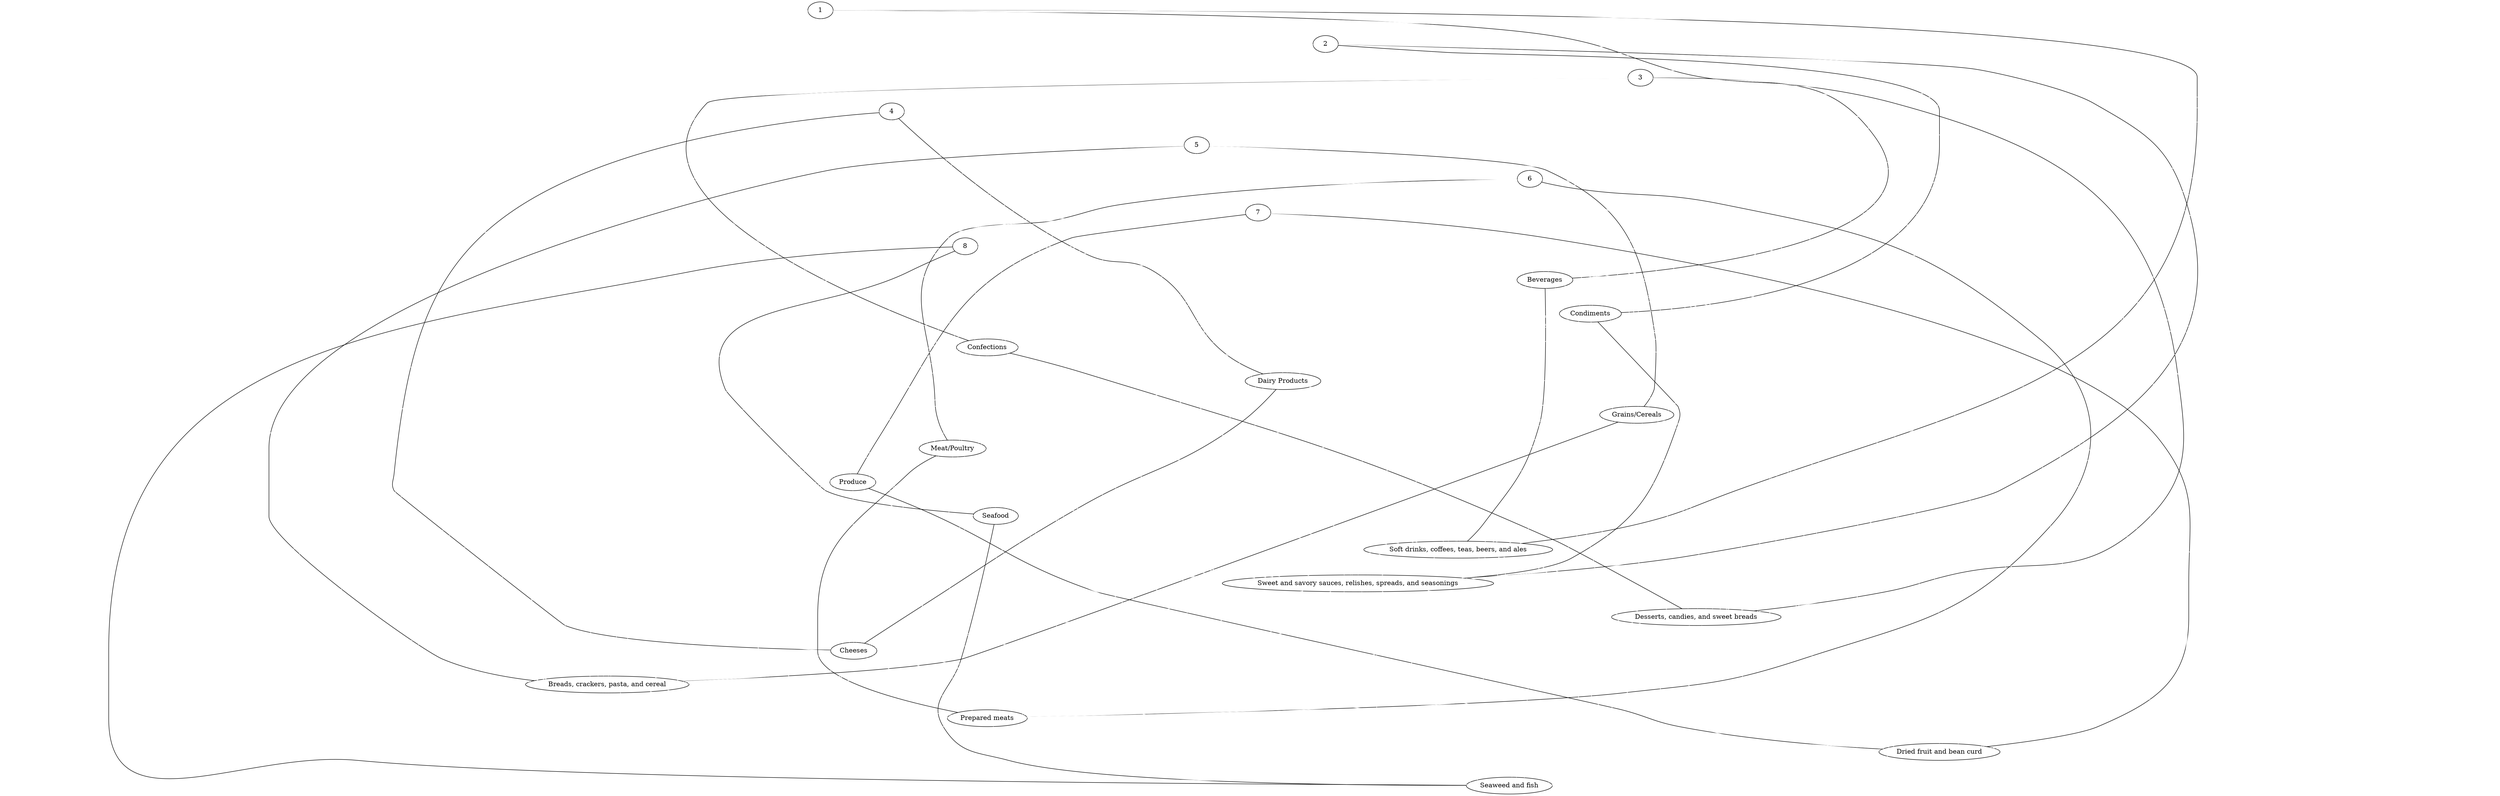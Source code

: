 strict graph "" {
1;
2;
3;
4;
5;
6;
7;
8;
Beverages;
Condiments;
Confections;
"Dairy Products";
"Grains/Cereals";
"Meat/Poultry";
Produce;
Seafood;
"Soft drinks, coffees, teas, beers, and ales";
"Sweet and savory sauces, relishes, spreads, and seasonings";
"Desserts, candies, and sweet breads";
Cheeses;
"Breads, crackers, pasta, and cereal";
"Prepared meats";
"Dried fruit and bean curd";
"Seaweed and fish";
1 -- 2  [color=white];
1 -- 3  [color=white];
1 -- 4  [color=white];
1 -- 5  [color=white];
1 -- 6  [color=white];
1 -- 7  [color=white];
1 -- 8  [color=white];
1 -- Beverages  [color=black];
1 -- Condiments  [color=white];
1 -- Confections  [color=white];
1 -- "Dairy Products"  [color=white];
1 -- "Grains/Cereals"  [color=white];
1 -- "Meat/Poultry"  [color=white];
1 -- Produce  [color=white];
1 -- Seafood  [color=white];
1 -- "Soft drinks, coffees, teas, beers, and ales"  [color=black];
1 -- "Sweet and savory sauces, relishes, spreads, and seasonings"  [color=white];
1 -- "Desserts, candies, and sweet breads"  [color=white];
1 -- Cheeses  [color=white];
1 -- "Breads, crackers, pasta, and cereal"  [color=white];
1 -- "Prepared meats"  [color=white];
1 -- "Dried fruit and bean curd"  [color=white];
1 -- "Seaweed and fish"  [color=white];
2 -- 3  [color=white];
2 -- 4  [color=white];
2 -- 5  [color=white];
2 -- 6  [color=white];
2 -- 7  [color=white];
2 -- 8  [color=white];
2 -- Beverages  [color=white];
2 -- Condiments  [color=black];
2 -- Confections  [color=white];
2 -- "Dairy Products"  [color=white];
2 -- "Grains/Cereals"  [color=white];
2 -- "Meat/Poultry"  [color=white];
2 -- Produce  [color=white];
2 -- Seafood  [color=white];
2 -- "Soft drinks, coffees, teas, beers, and ales"  [color=white];
2 -- "Sweet and savory sauces, relishes, spreads, and seasonings"  [color=black];
2 -- "Desserts, candies, and sweet breads"  [color=white];
2 -- Cheeses  [color=white];
2 -- "Breads, crackers, pasta, and cereal"  [color=white];
2 -- "Prepared meats"  [color=white];
2 -- "Dried fruit and bean curd"  [color=white];
2 -- "Seaweed and fish"  [color=white];
3 -- 4  [color=white];
3 -- 5  [color=white];
3 -- 6  [color=white];
3 -- 7  [color=white];
3 -- 8  [color=white];
3 -- Beverages  [color=white];
3 -- Condiments  [color=white];
3 -- Confections  [color=black];
3 -- "Dairy Products"  [color=white];
3 -- "Grains/Cereals"  [color=white];
3 -- "Meat/Poultry"  [color=white];
3 -- Produce  [color=white];
3 -- Seafood  [color=white];
3 -- "Soft drinks, coffees, teas, beers, and ales"  [color=white];
3 -- "Sweet and savory sauces, relishes, spreads, and seasonings"  [color=white];
3 -- "Desserts, candies, and sweet breads"  [color=black];
3 -- Cheeses  [color=white];
3 -- "Breads, crackers, pasta, and cereal"  [color=white];
3 -- "Prepared meats"  [color=white];
3 -- "Dried fruit and bean curd"  [color=white];
3 -- "Seaweed and fish"  [color=white];
4 -- 5  [color=white];
4 -- 6  [color=white];
4 -- 7  [color=white];
4 -- 8  [color=white];
4 -- Beverages  [color=white];
4 -- Condiments  [color=white];
4 -- Confections  [color=white];
4 -- "Dairy Products"  [color=black];
4 -- "Grains/Cereals"  [color=white];
4 -- "Meat/Poultry"  [color=white];
4 -- Produce  [color=white];
4 -- Seafood  [color=white];
4 -- "Soft drinks, coffees, teas, beers, and ales"  [color=white];
4 -- "Sweet and savory sauces, relishes, spreads, and seasonings"  [color=white];
4 -- "Desserts, candies, and sweet breads"  [color=white];
4 -- Cheeses  [color=black];
4 -- "Breads, crackers, pasta, and cereal"  [color=white];
4 -- "Prepared meats"  [color=white];
4 -- "Dried fruit and bean curd"  [color=white];
4 -- "Seaweed and fish"  [color=white];
5 -- 6  [color=white];
5 -- 7  [color=white];
5 -- 8  [color=white];
5 -- Beverages  [color=white];
5 -- Condiments  [color=white];
5 -- Confections  [color=white];
5 -- "Dairy Products"  [color=white];
5 -- "Grains/Cereals"  [color=black];
5 -- "Meat/Poultry"  [color=white];
5 -- Produce  [color=white];
5 -- Seafood  [color=white];
5 -- "Soft drinks, coffees, teas, beers, and ales"  [color=white];
5 -- "Sweet and savory sauces, relishes, spreads, and seasonings"  [color=white];
5 -- "Desserts, candies, and sweet breads"  [color=white];
5 -- Cheeses  [color=white];
5 -- "Breads, crackers, pasta, and cereal"  [color=black];
5 -- "Prepared meats"  [color=white];
5 -- "Dried fruit and bean curd"  [color=white];
5 -- "Seaweed and fish"  [color=white];
6 -- 7  [color=white];
6 -- 8  [color=white];
6 -- Beverages  [color=white];
6 -- Condiments  [color=white];
6 -- Confections  [color=white];
6 -- "Dairy Products"  [color=white];
6 -- "Grains/Cereals"  [color=white];
6 -- "Meat/Poultry"  [color=black];
6 -- Produce  [color=white];
6 -- Seafood  [color=white];
6 -- "Soft drinks, coffees, teas, beers, and ales"  [color=white];
6 -- "Sweet and savory sauces, relishes, spreads, and seasonings"  [color=white];
6 -- "Desserts, candies, and sweet breads"  [color=white];
6 -- Cheeses  [color=white];
6 -- "Breads, crackers, pasta, and cereal"  [color=white];
6 -- "Prepared meats"  [color=black];
6 -- "Dried fruit and bean curd"  [color=white];
6 -- "Seaweed and fish"  [color=white];
7 -- 8  [color=white];
7 -- Beverages  [color=white];
7 -- Condiments  [color=white];
7 -- Confections  [color=white];
7 -- "Dairy Products"  [color=white];
7 -- "Grains/Cereals"  [color=white];
7 -- "Meat/Poultry"  [color=white];
7 -- Produce  [color=black];
7 -- Seafood  [color=white];
7 -- "Soft drinks, coffees, teas, beers, and ales"  [color=white];
7 -- "Sweet and savory sauces, relishes, spreads, and seasonings"  [color=white];
7 -- "Desserts, candies, and sweet breads"  [color=white];
7 -- Cheeses  [color=white];
7 -- "Breads, crackers, pasta, and cereal"  [color=white];
7 -- "Prepared meats"  [color=white];
7 -- "Dried fruit and bean curd"  [color=black];
7 -- "Seaweed and fish"  [color=white];
8 -- Beverages  [color=white];
8 -- Condiments  [color=white];
8 -- Confections  [color=white];
8 -- "Dairy Products"  [color=white];
8 -- "Grains/Cereals"  [color=white];
8 -- "Meat/Poultry"  [color=white];
8 -- Produce  [color=white];
8 -- Seafood  [color=black];
8 -- "Soft drinks, coffees, teas, beers, and ales"  [color=white];
8 -- "Sweet and savory sauces, relishes, spreads, and seasonings"  [color=white];
8 -- "Desserts, candies, and sweet breads"  [color=white];
8 -- Cheeses  [color=white];
8 -- "Breads, crackers, pasta, and cereal"  [color=white];
8 -- "Prepared meats"  [color=white];
8 -- "Dried fruit and bean curd"  [color=white];
8 -- "Seaweed and fish"  [color=black];
Beverages -- Condiments  [color=white];
Beverages -- Confections  [color=white];
Beverages -- "Dairy Products"  [color=white];
Beverages -- "Grains/Cereals"  [color=white];
Beverages -- "Meat/Poultry"  [color=white];
Beverages -- Produce  [color=white];
Beverages -- Seafood  [color=white];
Beverages -- "Soft drinks, coffees, teas, beers, and ales"  [color=black];
Beverages -- "Sweet and savory sauces, relishes, spreads, and seasonings"  [color=white];
Beverages -- "Desserts, candies, and sweet breads"  [color=white];
Beverages -- Cheeses  [color=white];
Beverages -- "Breads, crackers, pasta, and cereal"  [color=white];
Beverages -- "Prepared meats"  [color=white];
Beverages -- "Dried fruit and bean curd"  [color=white];
Beverages -- "Seaweed and fish"  [color=white];
Condiments -- Confections  [color=white];
Condiments -- "Dairy Products"  [color=white];
Condiments -- "Grains/Cereals"  [color=white];
Condiments -- "Meat/Poultry"  [color=white];
Condiments -- Produce  [color=white];
Condiments -- Seafood  [color=white];
Condiments -- "Soft drinks, coffees, teas, beers, and ales"  [color=white];
Condiments -- "Sweet and savory sauces, relishes, spreads, and seasonings"  [color=black];
Condiments -- "Desserts, candies, and sweet breads"  [color=white];
Condiments -- Cheeses  [color=white];
Condiments -- "Breads, crackers, pasta, and cereal"  [color=white];
Condiments -- "Prepared meats"  [color=white];
Condiments -- "Dried fruit and bean curd"  [color=white];
Condiments -- "Seaweed and fish"  [color=white];
Confections -- "Dairy Products"  [color=white];
Confections -- "Grains/Cereals"  [color=white];
Confections -- "Meat/Poultry"  [color=white];
Confections -- Produce  [color=white];
Confections -- Seafood  [color=white];
Confections -- "Soft drinks, coffees, teas, beers, and ales"  [color=white];
Confections -- "Sweet and savory sauces, relishes, spreads, and seasonings"  [color=white];
Confections -- "Desserts, candies, and sweet breads"  [color=black];
Confections -- Cheeses  [color=white];
Confections -- "Breads, crackers, pasta, and cereal"  [color=white];
Confections -- "Prepared meats"  [color=white];
Confections -- "Dried fruit and bean curd"  [color=white];
Confections -- "Seaweed and fish"  [color=white];
"Dairy Products" -- "Grains/Cereals"  [color=white];
"Dairy Products" -- "Meat/Poultry"  [color=white];
"Dairy Products" -- Produce  [color=white];
"Dairy Products" -- Seafood  [color=white];
"Dairy Products" -- "Soft drinks, coffees, teas, beers, and ales"  [color=white];
"Dairy Products" -- "Sweet and savory sauces, relishes, spreads, and seasonings"  [color=white];
"Dairy Products" -- "Desserts, candies, and sweet breads"  [color=white];
"Dairy Products" -- Cheeses  [color=black];
"Dairy Products" -- "Breads, crackers, pasta, and cereal"  [color=white];
"Dairy Products" -- "Prepared meats"  [color=white];
"Dairy Products" -- "Dried fruit and bean curd"  [color=white];
"Dairy Products" -- "Seaweed and fish"  [color=white];
"Grains/Cereals" -- "Meat/Poultry"  [color=white];
"Grains/Cereals" -- Produce  [color=white];
"Grains/Cereals" -- Seafood  [color=white];
"Grains/Cereals" -- "Soft drinks, coffees, teas, beers, and ales"  [color=white];
"Grains/Cereals" -- "Sweet and savory sauces, relishes, spreads, and seasonings"  [color=white];
"Grains/Cereals" -- "Desserts, candies, and sweet breads"  [color=white];
"Grains/Cereals" -- Cheeses  [color=white];
"Grains/Cereals" -- "Breads, crackers, pasta, and cereal"  [color=black];
"Grains/Cereals" -- "Prepared meats"  [color=white];
"Grains/Cereals" -- "Dried fruit and bean curd"  [color=white];
"Grains/Cereals" -- "Seaweed and fish"  [color=white];
"Meat/Poultry" -- Produce  [color=white];
"Meat/Poultry" -- Seafood  [color=white];
"Meat/Poultry" -- "Soft drinks, coffees, teas, beers, and ales"  [color=white];
"Meat/Poultry" -- "Sweet and savory sauces, relishes, spreads, and seasonings"  [color=white];
"Meat/Poultry" -- "Desserts, candies, and sweet breads"  [color=white];
"Meat/Poultry" -- Cheeses  [color=white];
"Meat/Poultry" -- "Breads, crackers, pasta, and cereal"  [color=white];
"Meat/Poultry" -- "Prepared meats"  [color=black];
"Meat/Poultry" -- "Dried fruit and bean curd"  [color=white];
"Meat/Poultry" -- "Seaweed and fish"  [color=white];
Produce -- Seafood  [color=white];
Produce -- "Soft drinks, coffees, teas, beers, and ales"  [color=white];
Produce -- "Sweet and savory sauces, relishes, spreads, and seasonings"  [color=white];
Produce -- "Desserts, candies, and sweet breads"  [color=white];
Produce -- Cheeses  [color=white];
Produce -- "Breads, crackers, pasta, and cereal"  [color=white];
Produce -- "Prepared meats"  [color=white];
Produce -- "Dried fruit and bean curd"  [color=black];
Produce -- "Seaweed and fish"  [color=white];
Seafood -- "Soft drinks, coffees, teas, beers, and ales"  [color=white];
Seafood -- "Sweet and savory sauces, relishes, spreads, and seasonings"  [color=white];
Seafood -- "Desserts, candies, and sweet breads"  [color=white];
Seafood -- Cheeses  [color=white];
Seafood -- "Breads, crackers, pasta, and cereal"  [color=white];
Seafood -- "Prepared meats"  [color=white];
Seafood -- "Dried fruit and bean curd"  [color=white];
Seafood -- "Seaweed and fish"  [color=black];
"Soft drinks, coffees, teas, beers, and ales" -- "Sweet and savory sauces, relishes, spreads, and seasonings"  [color=white];
"Soft drinks, coffees, teas, beers, and ales" -- "Desserts, candies, and sweet breads"  [color=white];
"Soft drinks, coffees, teas, beers, and ales" -- Cheeses  [color=white];
"Soft drinks, coffees, teas, beers, and ales" -- "Breads, crackers, pasta, and cereal"  [color=white];
"Soft drinks, coffees, teas, beers, and ales" -- "Prepared meats"  [color=white];
"Soft drinks, coffees, teas, beers, and ales" -- "Dried fruit and bean curd"  [color=white];
"Soft drinks, coffees, teas, beers, and ales" -- "Seaweed and fish"  [color=white];
"Sweet and savory sauces, relishes, spreads, and seasonings" -- "Desserts, candies, and sweet breads"  [color=white];
"Sweet and savory sauces, relishes, spreads, and seasonings" -- Cheeses  [color=white];
"Sweet and savory sauces, relishes, spreads, and seasonings" -- "Breads, crackers, pasta, and cereal"  [color=white];
"Sweet and savory sauces, relishes, spreads, and seasonings" -- "Prepared meats"  [color=white];
"Sweet and savory sauces, relishes, spreads, and seasonings" -- "Dried fruit and bean curd"  [color=white];
"Sweet and savory sauces, relishes, spreads, and seasonings" -- "Seaweed and fish"  [color=white];
"Desserts, candies, and sweet breads" -- Cheeses  [color=white];
"Desserts, candies, and sweet breads" -- "Breads, crackers, pasta, and cereal"  [color=white];
"Desserts, candies, and sweet breads" -- "Prepared meats"  [color=white];
"Desserts, candies, and sweet breads" -- "Dried fruit and bean curd"  [color=white];
"Desserts, candies, and sweet breads" -- "Seaweed and fish"  [color=white];
Cheeses -- "Breads, crackers, pasta, and cereal"  [color=white];
Cheeses -- "Prepared meats"  [color=white];
Cheeses -- "Dried fruit and bean curd"  [color=white];
Cheeses -- "Seaweed and fish"  [color=white];
"Breads, crackers, pasta, and cereal" -- "Prepared meats"  [color=white];
"Breads, crackers, pasta, and cereal" -- "Dried fruit and bean curd"  [color=white];
"Breads, crackers, pasta, and cereal" -- "Seaweed and fish"  [color=white];
"Prepared meats" -- "Dried fruit and bean curd"  [color=white];
"Prepared meats" -- "Seaweed and fish"  [color=white];
"Dried fruit and bean curd" -- "Seaweed and fish"  [color=white];
}
